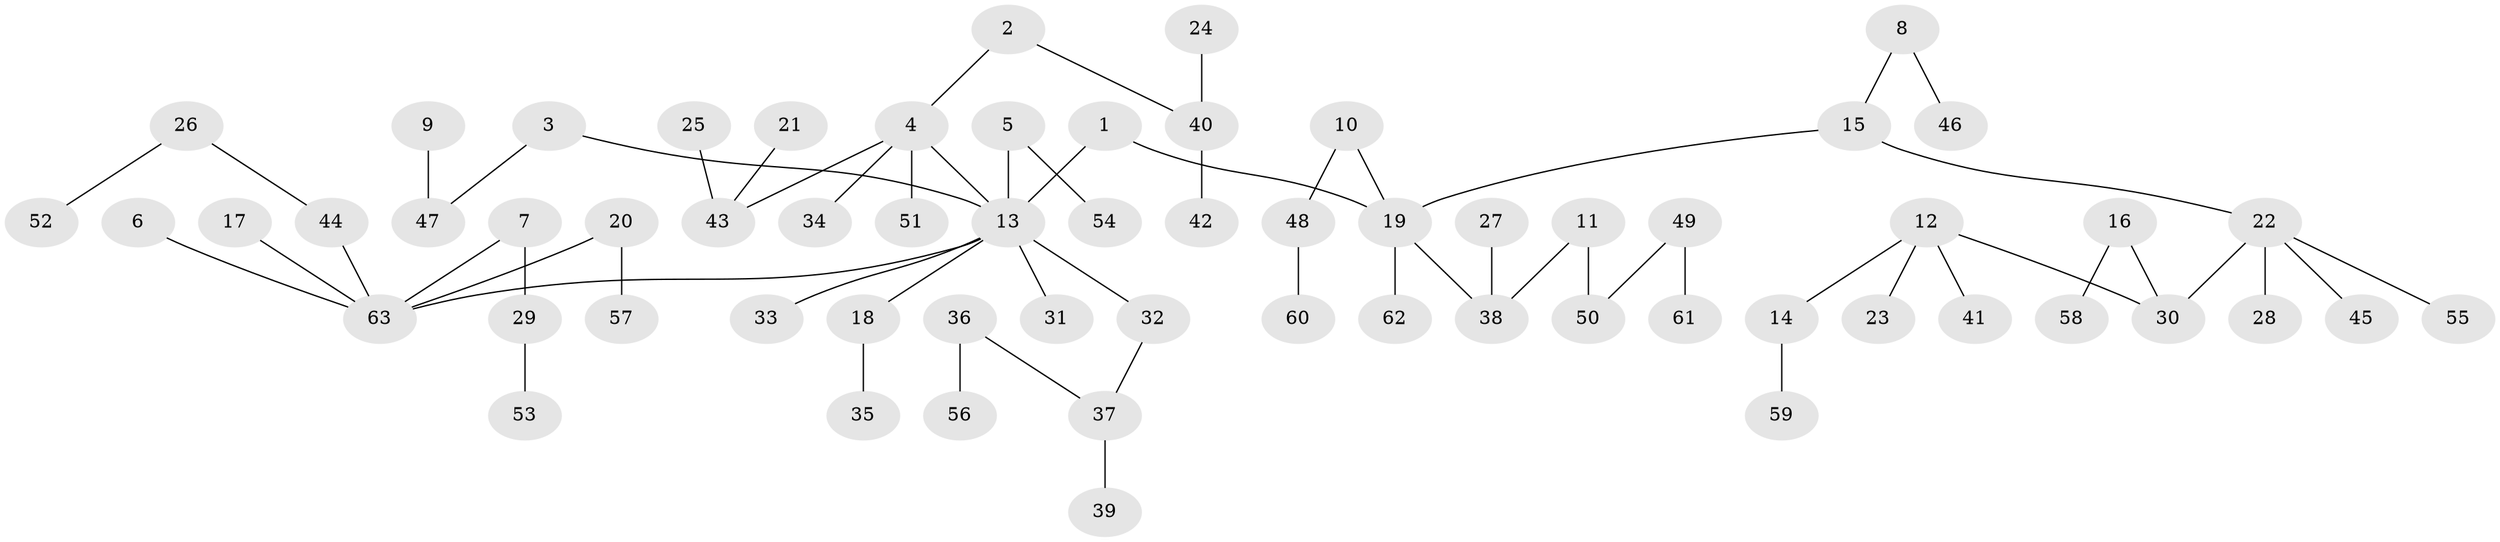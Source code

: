 // original degree distribution, {3: 0.1111111111111111, 10: 0.007936507936507936, 2: 0.30952380952380953, 8: 0.007936507936507936, 5: 0.015873015873015872, 4: 0.0873015873015873, 1: 0.4603174603174603}
// Generated by graph-tools (version 1.1) at 2025/45/03/06/25 01:45:10]
// undirected, 63 vertices, 62 edges
graph export_dot {
graph [start="1"]
  node [color=gray90,style=filled];
  1;
  2;
  3;
  4;
  5;
  6;
  7;
  8;
  9;
  10;
  11;
  12;
  13;
  14;
  15;
  16;
  17;
  18;
  19;
  20;
  21;
  22;
  23;
  24;
  25;
  26;
  27;
  28;
  29;
  30;
  31;
  32;
  33;
  34;
  35;
  36;
  37;
  38;
  39;
  40;
  41;
  42;
  43;
  44;
  45;
  46;
  47;
  48;
  49;
  50;
  51;
  52;
  53;
  54;
  55;
  56;
  57;
  58;
  59;
  60;
  61;
  62;
  63;
  1 -- 13 [weight=1.0];
  1 -- 19 [weight=1.0];
  2 -- 4 [weight=1.0];
  2 -- 40 [weight=1.0];
  3 -- 13 [weight=1.0];
  3 -- 47 [weight=1.0];
  4 -- 13 [weight=1.0];
  4 -- 34 [weight=1.0];
  4 -- 43 [weight=1.0];
  4 -- 51 [weight=1.0];
  5 -- 13 [weight=1.0];
  5 -- 54 [weight=1.0];
  6 -- 63 [weight=1.0];
  7 -- 29 [weight=1.0];
  7 -- 63 [weight=1.0];
  8 -- 15 [weight=1.0];
  8 -- 46 [weight=1.0];
  9 -- 47 [weight=1.0];
  10 -- 19 [weight=1.0];
  10 -- 48 [weight=1.0];
  11 -- 38 [weight=1.0];
  11 -- 50 [weight=1.0];
  12 -- 14 [weight=1.0];
  12 -- 23 [weight=1.0];
  12 -- 30 [weight=1.0];
  12 -- 41 [weight=1.0];
  13 -- 18 [weight=1.0];
  13 -- 31 [weight=1.0];
  13 -- 32 [weight=1.0];
  13 -- 33 [weight=1.0];
  13 -- 63 [weight=1.0];
  14 -- 59 [weight=1.0];
  15 -- 19 [weight=1.0];
  15 -- 22 [weight=1.0];
  16 -- 30 [weight=1.0];
  16 -- 58 [weight=1.0];
  17 -- 63 [weight=1.0];
  18 -- 35 [weight=1.0];
  19 -- 38 [weight=1.0];
  19 -- 62 [weight=1.0];
  20 -- 57 [weight=1.0];
  20 -- 63 [weight=1.0];
  21 -- 43 [weight=1.0];
  22 -- 28 [weight=1.0];
  22 -- 30 [weight=1.0];
  22 -- 45 [weight=1.0];
  22 -- 55 [weight=1.0];
  24 -- 40 [weight=1.0];
  25 -- 43 [weight=1.0];
  26 -- 44 [weight=1.0];
  26 -- 52 [weight=1.0];
  27 -- 38 [weight=1.0];
  29 -- 53 [weight=1.0];
  32 -- 37 [weight=1.0];
  36 -- 37 [weight=1.0];
  36 -- 56 [weight=1.0];
  37 -- 39 [weight=1.0];
  40 -- 42 [weight=1.0];
  44 -- 63 [weight=1.0];
  48 -- 60 [weight=1.0];
  49 -- 50 [weight=1.0];
  49 -- 61 [weight=1.0];
}
